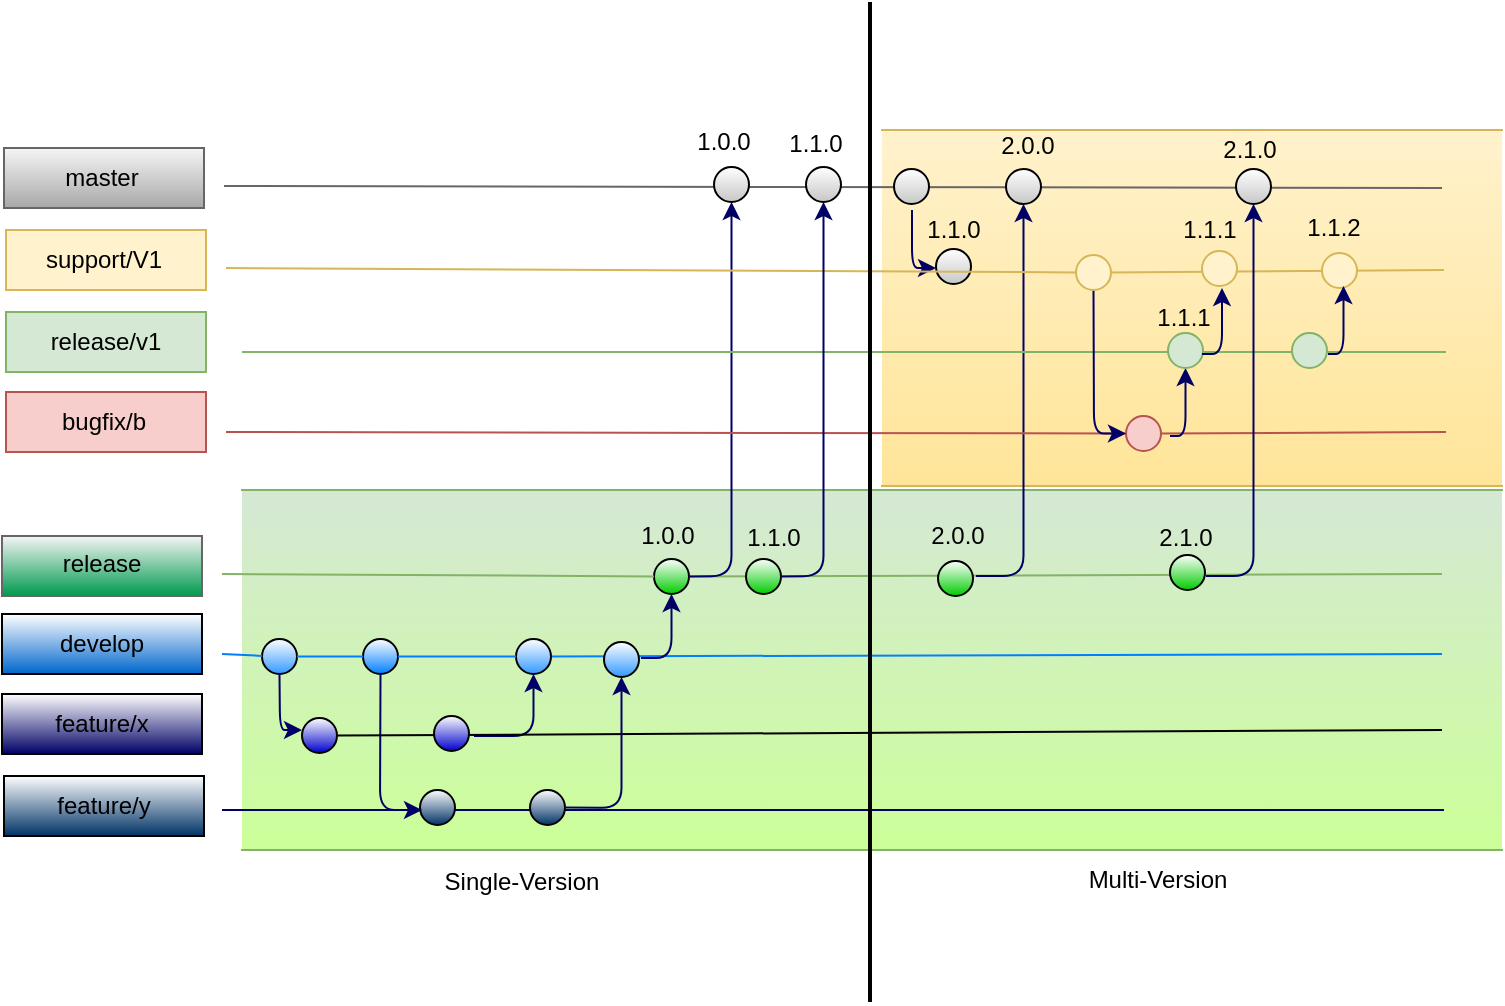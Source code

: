 <mxfile version="12.8.8" type="github">
  <diagram id="7X1BECR9ZzV7m8dXaOoN" name="Page-1">
    <mxGraphModel dx="944" dy="555" grid="1" gridSize="10" guides="1" tooltips="1" connect="1" arrows="1" fold="1" page="1" pageScale="1" pageWidth="827" pageHeight="1169" math="0" shadow="0">
      <root>
        <mxCell id="0" />
        <mxCell id="1" parent="0" />
        <mxCell id="vg6nrwap1aa7qGH-DQrM-14" value="" style="shape=partialRectangle;whiteSpace=wrap;html=1;left=0;right=0;fillColor=#fff2cc;strokeColor=#d6b656;gradientColor=#FFE599;" vertex="1" parent="1">
          <mxGeometry x="460" y="90" width="310" height="178" as="geometry" />
        </mxCell>
        <mxCell id="vg6nrwap1aa7qGH-DQrM-1" value="" style="shape=partialRectangle;whiteSpace=wrap;html=1;left=0;right=0;fillColor=#d5e8d4;strokeColor=#82b366;gradientColor=#CCFF99;" vertex="1" parent="1">
          <mxGeometry x="140" y="270" width="630" height="180" as="geometry" />
        </mxCell>
        <mxCell id="9ZFUQ1CrxA7jaHmztUz1-2" value="" style="endArrow=none;html=1;fillColor=#d5e8d4;strokeColor=#82b366;" parent="1" source="9ZFUQ1CrxA7jaHmztUz1-41" edge="1">
          <mxGeometry width="50" height="50" relative="1" as="geometry">
            <mxPoint x="130" y="312" as="sourcePoint" />
            <mxPoint x="740" y="312" as="targetPoint" />
          </mxGeometry>
        </mxCell>
        <mxCell id="9ZFUQ1CrxA7jaHmztUz1-3" value="" style="endArrow=none;html=1;strokeColor=#007FFF;" parent="1" source="9ZFUQ1CrxA7jaHmztUz1-34" edge="1">
          <mxGeometry width="50" height="50" relative="1" as="geometry">
            <mxPoint x="130" y="352" as="sourcePoint" />
            <mxPoint x="740" y="352" as="targetPoint" />
          </mxGeometry>
        </mxCell>
        <mxCell id="9ZFUQ1CrxA7jaHmztUz1-6" value="" style="rounded=0;whiteSpace=wrap;html=1;fillColor=#f5f5f5;strokeColor=#666666;fontColor=#333333;gradientColor=#00994D;" parent="1" vertex="1">
          <mxGeometry x="20" y="293" width="100" height="30" as="geometry" />
        </mxCell>
        <mxCell id="9ZFUQ1CrxA7jaHmztUz1-7" value="" style="rounded=0;whiteSpace=wrap;html=1;gradientColor=#0066CC;" parent="1" vertex="1">
          <mxGeometry x="20" y="332" width="100" height="30" as="geometry" />
        </mxCell>
        <mxCell id="9ZFUQ1CrxA7jaHmztUz1-8" value="" style="rounded=0;whiteSpace=wrap;html=1;gradientColor=#000066;" parent="1" vertex="1">
          <mxGeometry x="20" y="372" width="100" height="30" as="geometry" />
        </mxCell>
        <mxCell id="9ZFUQ1CrxA7jaHmztUz1-9" value="release" style="text;html=1;strokeColor=none;fillColor=none;align=center;verticalAlign=middle;whiteSpace=wrap;rounded=0;" parent="1" vertex="1">
          <mxGeometry x="50" y="297" width="40" height="20" as="geometry" />
        </mxCell>
        <mxCell id="9ZFUQ1CrxA7jaHmztUz1-10" value="develop" style="text;html=1;strokeColor=none;fillColor=none;align=center;verticalAlign=middle;whiteSpace=wrap;rounded=0;" parent="1" vertex="1">
          <mxGeometry x="50" y="337" width="40" height="20" as="geometry" />
        </mxCell>
        <mxCell id="9ZFUQ1CrxA7jaHmztUz1-11" value="feature/x" style="text;html=1;strokeColor=none;fillColor=none;align=center;verticalAlign=middle;whiteSpace=wrap;rounded=0;" parent="1" vertex="1">
          <mxGeometry x="50" y="377" width="40" height="20" as="geometry" />
        </mxCell>
        <mxCell id="9ZFUQ1CrxA7jaHmztUz1-12" value="" style="endArrow=none;html=1;strokeColor=#000066;" parent="1" edge="1">
          <mxGeometry width="50" height="50" relative="1" as="geometry">
            <mxPoint x="130" y="430" as="sourcePoint" />
            <mxPoint x="741" y="430" as="targetPoint" />
            <Array as="points">
              <mxPoint x="340" y="430" />
            </Array>
          </mxGeometry>
        </mxCell>
        <mxCell id="9ZFUQ1CrxA7jaHmztUz1-13" value="" style="rounded=0;whiteSpace=wrap;html=1;gradientColor=#003366;" parent="1" vertex="1">
          <mxGeometry x="21" y="413" width="100" height="30" as="geometry" />
        </mxCell>
        <mxCell id="9ZFUQ1CrxA7jaHmztUz1-14" value="feature/y" style="text;html=1;strokeColor=none;fillColor=none;align=center;verticalAlign=middle;whiteSpace=wrap;rounded=0;" parent="1" vertex="1">
          <mxGeometry x="51" y="418" width="40" height="20" as="geometry" />
        </mxCell>
        <mxCell id="9ZFUQ1CrxA7jaHmztUz1-16" value="" style="ellipse;whiteSpace=wrap;html=1;aspect=fixed;gradientColor=#3399FF;" parent="1" vertex="1">
          <mxGeometry x="150" y="344.5" width="17.5" height="17.5" as="geometry" />
        </mxCell>
        <mxCell id="9ZFUQ1CrxA7jaHmztUz1-17" value="" style="endArrow=none;html=1;strokeColor=#007FFF;" parent="1" target="9ZFUQ1CrxA7jaHmztUz1-16" edge="1">
          <mxGeometry width="50" height="50" relative="1" as="geometry">
            <mxPoint x="130" y="352" as="sourcePoint" />
            <mxPoint x="740" y="352" as="targetPoint" />
          </mxGeometry>
        </mxCell>
        <mxCell id="9ZFUQ1CrxA7jaHmztUz1-18" value="" style="ellipse;whiteSpace=wrap;html=1;aspect=fixed;gradientColor=#0000CC;" parent="1" vertex="1">
          <mxGeometry x="170" y="384" width="17.5" height="17.5" as="geometry" />
        </mxCell>
        <mxCell id="9ZFUQ1CrxA7jaHmztUz1-20" value="" style="ellipse;whiteSpace=wrap;html=1;aspect=fixed;gradientColor=#003366;" parent="1" vertex="1">
          <mxGeometry x="229" y="420" width="17.5" height="17.5" as="geometry" />
        </mxCell>
        <mxCell id="9ZFUQ1CrxA7jaHmztUz1-22" value="" style="ellipse;whiteSpace=wrap;html=1;aspect=fixed;gradientColor=#007FFF;" parent="1" vertex="1">
          <mxGeometry x="200.5" y="344.5" width="17.5" height="17.5" as="geometry" />
        </mxCell>
        <mxCell id="9ZFUQ1CrxA7jaHmztUz1-23" value="" style="endArrow=none;html=1;strokeColor=#007FFF;" parent="1" source="9ZFUQ1CrxA7jaHmztUz1-16" target="9ZFUQ1CrxA7jaHmztUz1-22" edge="1">
          <mxGeometry width="50" height="50" relative="1" as="geometry">
            <mxPoint x="197.5" y="323.234" as="sourcePoint" />
            <mxPoint x="740" y="322" as="targetPoint" />
          </mxGeometry>
        </mxCell>
        <mxCell id="9ZFUQ1CrxA7jaHmztUz1-28" value="" style="edgeStyle=elbowEdgeStyle;elbow=horizontal;endArrow=classic;html=1;strokeColor=#000066;exitX=0.5;exitY=1;exitDx=0;exitDy=0;" parent="1" source="9ZFUQ1CrxA7jaHmztUz1-16" edge="1">
          <mxGeometry width="50" height="50" relative="1" as="geometry">
            <mxPoint x="187.5" y="322" as="sourcePoint" />
            <mxPoint x="170" y="390" as="targetPoint" />
            <Array as="points">
              <mxPoint x="159" y="400" />
              <mxPoint x="159" y="390" />
            </Array>
          </mxGeometry>
        </mxCell>
        <mxCell id="9ZFUQ1CrxA7jaHmztUz1-32" value="" style="edgeStyle=elbowEdgeStyle;elbow=horizontal;endArrow=classic;html=1;strokeColor=#000066;exitX=0.5;exitY=1;exitDx=0;exitDy=0;" parent="1" source="9ZFUQ1CrxA7jaHmztUz1-22" edge="1">
          <mxGeometry width="50" height="50" relative="1" as="geometry">
            <mxPoint x="251.25" y="339" as="sourcePoint" />
            <mxPoint x="230" y="430" as="targetPoint" />
            <Array as="points">
              <mxPoint x="209" y="430" />
            </Array>
          </mxGeometry>
        </mxCell>
        <mxCell id="9ZFUQ1CrxA7jaHmztUz1-33" value="" style="ellipse;whiteSpace=wrap;html=1;aspect=fixed;gradientColor=#003366;" parent="1" vertex="1">
          <mxGeometry x="284" y="420" width="17.5" height="17.5" as="geometry" />
        </mxCell>
        <mxCell id="9ZFUQ1CrxA7jaHmztUz1-34" value="" style="ellipse;whiteSpace=wrap;html=1;aspect=fixed;gradientColor=#3399FF;" parent="1" vertex="1">
          <mxGeometry x="277" y="344.5" width="17.5" height="17.5" as="geometry" />
        </mxCell>
        <mxCell id="9ZFUQ1CrxA7jaHmztUz1-35" value="" style="endArrow=none;html=1;strokeColor=#007FFF;" parent="1" source="9ZFUQ1CrxA7jaHmztUz1-22" target="9ZFUQ1CrxA7jaHmztUz1-34" edge="1">
          <mxGeometry width="50" height="50" relative="1" as="geometry">
            <mxPoint x="260.0" y="323.232" as="sourcePoint" />
            <mxPoint x="740" y="322" as="targetPoint" />
          </mxGeometry>
        </mxCell>
        <mxCell id="9ZFUQ1CrxA7jaHmztUz1-37" value="" style="edgeStyle=elbowEdgeStyle;elbow=vertical;endArrow=classic;html=1;strokeColor=#000066;entryX=0.5;entryY=1;entryDx=0;entryDy=0;" parent="1" edge="1" target="9ZFUQ1CrxA7jaHmztUz1-34">
          <mxGeometry width="50" height="50" relative="1" as="geometry">
            <mxPoint x="256" y="393" as="sourcePoint" />
            <mxPoint x="306" y="360" as="targetPoint" />
            <Array as="points">
              <mxPoint x="306" y="393" />
            </Array>
          </mxGeometry>
        </mxCell>
        <mxCell id="9ZFUQ1CrxA7jaHmztUz1-38" value="" style="ellipse;whiteSpace=wrap;html=1;aspect=fixed;gradientColor=#3399FF;" parent="1" vertex="1">
          <mxGeometry x="321" y="346" width="17.5" height="17.5" as="geometry" />
        </mxCell>
        <mxCell id="9ZFUQ1CrxA7jaHmztUz1-42" value="" style="edgeStyle=elbowEdgeStyle;elbow=vertical;endArrow=classic;html=1;strokeColor=#000066;entryX=0.5;entryY=1;entryDx=0;entryDy=0;" parent="1" edge="1" target="9ZFUQ1CrxA7jaHmztUz1-41">
          <mxGeometry width="50" height="50" relative="1" as="geometry">
            <mxPoint x="339.5" y="354" as="sourcePoint" />
            <mxPoint x="389.5" y="321" as="targetPoint" />
            <Array as="points">
              <mxPoint x="389.5" y="354" />
            </Array>
          </mxGeometry>
        </mxCell>
        <mxCell id="9ZFUQ1CrxA7jaHmztUz1-41" value="" style="ellipse;whiteSpace=wrap;html=1;aspect=fixed;gradientColor=#00CC00;" parent="1" vertex="1">
          <mxGeometry x="346" y="304.5" width="17.5" height="17.5" as="geometry" />
        </mxCell>
        <mxCell id="9ZFUQ1CrxA7jaHmztUz1-43" value="" style="endArrow=none;html=1;fillColor=#d5e8d4;strokeColor=#82b366;" parent="1" target="9ZFUQ1CrxA7jaHmztUz1-41" edge="1">
          <mxGeometry width="50" height="50" relative="1" as="geometry">
            <mxPoint x="130" y="312" as="sourcePoint" />
            <mxPoint x="740" y="312" as="targetPoint" />
          </mxGeometry>
        </mxCell>
        <mxCell id="M0Mpdi-mKDBLYwmACuWR-1" value="" style="rounded=0;whiteSpace=wrap;html=1;fillColor=#f5f5f5;strokeColor=#666666;fontColor=#333333;gradientColor=#A8A8A8;" parent="1" vertex="1">
          <mxGeometry x="21" y="99" width="100" height="30" as="geometry" />
        </mxCell>
        <mxCell id="M0Mpdi-mKDBLYwmACuWR-2" value="" style="endArrow=none;html=1;fillColor=#f5f5f5;strokeColor=#666666;" parent="1" edge="1">
          <mxGeometry width="50" height="50" relative="1" as="geometry">
            <mxPoint x="131" y="118" as="sourcePoint" />
            <mxPoint x="740" y="119" as="targetPoint" />
          </mxGeometry>
        </mxCell>
        <mxCell id="M0Mpdi-mKDBLYwmACuWR-3" value="" style="ellipse;whiteSpace=wrap;html=1;aspect=fixed;gradientColor=#C7C7C7;" parent="1" vertex="1">
          <mxGeometry x="376" y="108.5" width="17.5" height="17.5" as="geometry" />
        </mxCell>
        <mxCell id="M0Mpdi-mKDBLYwmACuWR-4" value="" style="edgeStyle=elbowEdgeStyle;elbow=vertical;endArrow=classic;html=1;strokeColor=#000066;entryX=0.5;entryY=1;entryDx=0;entryDy=0;exitX=1;exitY=0.5;exitDx=0;exitDy=0;" parent="1" edge="1" source="9ZFUQ1CrxA7jaHmztUz1-41">
          <mxGeometry width="50" height="50" relative="1" as="geometry">
            <mxPoint x="380" y="310" as="sourcePoint" />
            <mxPoint x="384.75" y="126" as="targetPoint" />
            <Array as="points">
              <mxPoint x="385" y="313" />
            </Array>
          </mxGeometry>
        </mxCell>
        <mxCell id="M0Mpdi-mKDBLYwmACuWR-6" value="master" style="text;html=1;strokeColor=none;fillColor=none;align=center;verticalAlign=middle;whiteSpace=wrap;rounded=0;" parent="1" vertex="1">
          <mxGeometry x="50" y="104" width="40" height="20" as="geometry" />
        </mxCell>
        <mxCell id="FS6TIJtpVs7ixiQyFC9U-1" value="1.0.0" style="text;html=1;strokeColor=none;fillColor=none;align=center;verticalAlign=middle;whiteSpace=wrap;rounded=0;" parent="1" vertex="1">
          <mxGeometry x="332.75" y="283" width="40" height="20" as="geometry" />
        </mxCell>
        <mxCell id="FS6TIJtpVs7ixiQyFC9U-2" value="" style="rounded=0;whiteSpace=wrap;html=1;fillColor=#fff2cc;strokeColor=#d6b656;" parent="1" vertex="1">
          <mxGeometry x="22" y="140" width="100" height="30" as="geometry" />
        </mxCell>
        <mxCell id="FS6TIJtpVs7ixiQyFC9U-3" value="" style="endArrow=none;html=1;fillColor=#fff2cc;strokeColor=#d6b656;" parent="1" source="FS6TIJtpVs7ixiQyFC9U-21" edge="1">
          <mxGeometry width="50" height="50" relative="1" as="geometry">
            <mxPoint x="132" y="159" as="sourcePoint" />
            <mxPoint x="741" y="160" as="targetPoint" />
          </mxGeometry>
        </mxCell>
        <mxCell id="FS6TIJtpVs7ixiQyFC9U-4" value="" style="ellipse;whiteSpace=wrap;html=1;aspect=fixed;gradientColor=#C7C7C7;" parent="1" vertex="1">
          <mxGeometry x="487" y="149.5" width="17.5" height="17.5" as="geometry" />
        </mxCell>
        <mxCell id="FS6TIJtpVs7ixiQyFC9U-5" value="1.1.0" style="text;html=1;strokeColor=none;fillColor=none;align=center;verticalAlign=middle;whiteSpace=wrap;rounded=0;" parent="1" vertex="1">
          <mxGeometry x="476" y="130" width="40" height="20" as="geometry" />
        </mxCell>
        <mxCell id="FS6TIJtpVs7ixiQyFC9U-6" value="support/V1" style="text;html=1;strokeColor=none;fillColor=none;align=center;verticalAlign=middle;whiteSpace=wrap;rounded=0;" parent="1" vertex="1">
          <mxGeometry x="51" y="145" width="40" height="20" as="geometry" />
        </mxCell>
        <mxCell id="FS6TIJtpVs7ixiQyFC9U-8" value="" style="ellipse;whiteSpace=wrap;html=1;aspect=fixed;gradientColor=#00CC00;" parent="1" vertex="1">
          <mxGeometry x="488" y="305.5" width="17.5" height="17.5" as="geometry" />
        </mxCell>
        <mxCell id="FS6TIJtpVs7ixiQyFC9U-9" value="2.0.0" style="text;html=1;strokeColor=none;fillColor=none;align=center;verticalAlign=middle;whiteSpace=wrap;rounded=0;" parent="1" vertex="1">
          <mxGeometry x="477.75" y="283" width="40" height="20" as="geometry" />
        </mxCell>
        <mxCell id="FS6TIJtpVs7ixiQyFC9U-10" value="" style="ellipse;whiteSpace=wrap;html=1;aspect=fixed;gradientColor=#C7C7C7;" parent="1" vertex="1">
          <mxGeometry x="466" y="109.5" width="17.5" height="17.5" as="geometry" />
        </mxCell>
        <mxCell id="FS6TIJtpVs7ixiQyFC9U-11" value="" style="edgeStyle=elbowEdgeStyle;elbow=horizontal;endArrow=classic;html=1;strokeColor=#000066;" parent="1" edge="1">
          <mxGeometry width="50" height="50" relative="1" as="geometry">
            <mxPoint x="475" y="130" as="sourcePoint" />
            <mxPoint x="487" y="159" as="targetPoint" />
            <Array as="points">
              <mxPoint x="475" y="159" />
            </Array>
          </mxGeometry>
        </mxCell>
        <mxCell id="FS6TIJtpVs7ixiQyFC9U-12" value="" style="edgeStyle=elbowEdgeStyle;elbow=vertical;endArrow=classic;html=1;strokeColor=#000066;entryX=0.5;entryY=1;entryDx=0;entryDy=0;" parent="1" edge="1" target="FS6TIJtpVs7ixiQyFC9U-13">
          <mxGeometry width="50" height="50" relative="1" as="geometry">
            <mxPoint x="507" y="313" as="sourcePoint" />
            <mxPoint x="537.25" y="159" as="targetPoint" />
            <Array as="points">
              <mxPoint x="537" y="313" />
            </Array>
          </mxGeometry>
        </mxCell>
        <mxCell id="FS6TIJtpVs7ixiQyFC9U-13" value="" style="ellipse;whiteSpace=wrap;html=1;aspect=fixed;gradientColor=#C7C7C7;" parent="1" vertex="1">
          <mxGeometry x="522" y="109.5" width="17.5" height="17.5" as="geometry" />
        </mxCell>
        <mxCell id="FS6TIJtpVs7ixiQyFC9U-14" value="2.0.0" style="text;html=1;strokeColor=none;fillColor=none;align=center;verticalAlign=middle;whiteSpace=wrap;rounded=0;" parent="1" vertex="1">
          <mxGeometry x="513" y="88" width="40" height="20" as="geometry" />
        </mxCell>
        <mxCell id="FS6TIJtpVs7ixiQyFC9U-15" value="" style="endArrow=none;html=1;strokeColor=#82b366;fillColor=#d5e8d4;" parent="1" edge="1">
          <mxGeometry width="50" height="50" relative="1" as="geometry">
            <mxPoint x="140" y="201" as="sourcePoint" />
            <mxPoint x="742" y="201" as="targetPoint" />
          </mxGeometry>
        </mxCell>
        <mxCell id="FS6TIJtpVs7ixiQyFC9U-16" value="" style="endArrow=none;html=1;strokeColor=#b85450;fillColor=#f8cecc;" parent="1" source="FS6TIJtpVs7ixiQyFC9U-23" edge="1">
          <mxGeometry width="50" height="50" relative="1" as="geometry">
            <mxPoint x="132" y="241" as="sourcePoint" />
            <mxPoint x="742" y="241" as="targetPoint" />
          </mxGeometry>
        </mxCell>
        <mxCell id="FS6TIJtpVs7ixiQyFC9U-17" value="" style="rounded=0;whiteSpace=wrap;html=1;fillColor=#d5e8d4;strokeColor=#82b366;" parent="1" vertex="1">
          <mxGeometry x="22" y="181" width="100" height="30" as="geometry" />
        </mxCell>
        <mxCell id="FS6TIJtpVs7ixiQyFC9U-18" value="" style="rounded=0;whiteSpace=wrap;html=1;fillColor=#f8cecc;strokeColor=#b85450;" parent="1" vertex="1">
          <mxGeometry x="22" y="221" width="100" height="30" as="geometry" />
        </mxCell>
        <mxCell id="FS6TIJtpVs7ixiQyFC9U-19" value="release/v1" style="text;html=1;strokeColor=none;fillColor=none;align=center;verticalAlign=middle;whiteSpace=wrap;rounded=0;" parent="1" vertex="1">
          <mxGeometry x="52" y="186" width="40" height="20" as="geometry" />
        </mxCell>
        <mxCell id="FS6TIJtpVs7ixiQyFC9U-20" value="bugfix/b" style="text;html=1;strokeColor=none;fillColor=none;align=center;verticalAlign=middle;whiteSpace=wrap;rounded=0;" parent="1" vertex="1">
          <mxGeometry x="51" y="226" width="40" height="20" as="geometry" />
        </mxCell>
        <mxCell id="FS6TIJtpVs7ixiQyFC9U-23" value="" style="ellipse;whiteSpace=wrap;html=1;aspect=fixed;fillColor=#f8cecc;strokeColor=#b85450;" parent="1" vertex="1">
          <mxGeometry x="582" y="233" width="17.5" height="17.5" as="geometry" />
        </mxCell>
        <mxCell id="FS6TIJtpVs7ixiQyFC9U-24" value="" style="endArrow=none;html=1;strokeColor=#b85450;fillColor=#f8cecc;" parent="1" target="FS6TIJtpVs7ixiQyFC9U-23" edge="1">
          <mxGeometry width="50" height="50" relative="1" as="geometry">
            <mxPoint x="132" y="241" as="sourcePoint" />
            <mxPoint x="742" y="241" as="targetPoint" />
          </mxGeometry>
        </mxCell>
        <mxCell id="FS6TIJtpVs7ixiQyFC9U-27" value="" style="edgeStyle=elbowEdgeStyle;elbow=horizontal;endArrow=classic;html=1;strokeColor=#000066;exitX=0.5;exitY=1;exitDx=0;exitDy=0;entryX=0;entryY=0.5;entryDx=0;entryDy=0;" parent="1" source="FS6TIJtpVs7ixiQyFC9U-21" edge="1" target="FS6TIJtpVs7ixiQyFC9U-23">
          <mxGeometry width="50" height="50" relative="1" as="geometry">
            <mxPoint x="650.5" y="201" as="sourcePoint" />
            <mxPoint x="671" y="241" as="targetPoint" />
            <Array as="points">
              <mxPoint x="566" y="220" />
            </Array>
          </mxGeometry>
        </mxCell>
        <mxCell id="FS6TIJtpVs7ixiQyFC9U-31" value="" style="edgeStyle=elbowEdgeStyle;elbow=vertical;endArrow=classic;html=1;strokeColor=#000066;entryX=0.5;entryY=1;entryDx=0;entryDy=0;" parent="1" edge="1" target="FS6TIJtpVs7ixiQyFC9U-37">
          <mxGeometry width="50" height="50" relative="1" as="geometry">
            <mxPoint x="604" y="243" as="sourcePoint" />
            <mxPoint x="619" y="200" as="targetPoint" />
            <Array as="points">
              <mxPoint x="647.5" y="243" />
            </Array>
          </mxGeometry>
        </mxCell>
        <mxCell id="FS6TIJtpVs7ixiQyFC9U-21" value="" style="ellipse;whiteSpace=wrap;html=1;aspect=fixed;fillColor=#fff2cc;strokeColor=#d6b656;" parent="1" vertex="1">
          <mxGeometry x="557" y="152.5" width="17.5" height="17.5" as="geometry" />
        </mxCell>
        <mxCell id="FS6TIJtpVs7ixiQyFC9U-36" value="" style="endArrow=none;html=1;fillColor=#fff2cc;strokeColor=#d6b656;" parent="1" target="FS6TIJtpVs7ixiQyFC9U-21" edge="1">
          <mxGeometry width="50" height="50" relative="1" as="geometry">
            <mxPoint x="132" y="159" as="sourcePoint" />
            <mxPoint x="741" y="160" as="targetPoint" />
          </mxGeometry>
        </mxCell>
        <mxCell id="FS6TIJtpVs7ixiQyFC9U-37" value="" style="ellipse;whiteSpace=wrap;html=1;aspect=fixed;fillColor=#d5e8d4;strokeColor=#82b366;" parent="1" vertex="1">
          <mxGeometry x="603" y="191.5" width="17.5" height="17.5" as="geometry" />
        </mxCell>
        <mxCell id="FS6TIJtpVs7ixiQyFC9U-38" value="" style="edgeStyle=elbowEdgeStyle;elbow=vertical;endArrow=classic;html=1;strokeColor=#000066;" parent="1" edge="1">
          <mxGeometry width="50" height="50" relative="1" as="geometry">
            <mxPoint x="620" y="202" as="sourcePoint" />
            <mxPoint x="630" y="169" as="targetPoint" />
            <Array as="points">
              <mxPoint x="663.5" y="202" />
            </Array>
          </mxGeometry>
        </mxCell>
        <mxCell id="FS6TIJtpVs7ixiQyFC9U-39" value="" style="ellipse;whiteSpace=wrap;html=1;aspect=fixed;fillColor=#fff2cc;strokeColor=#d6b656;" parent="1" vertex="1">
          <mxGeometry x="620" y="150.5" width="17.5" height="17.5" as="geometry" />
        </mxCell>
        <mxCell id="FS6TIJtpVs7ixiQyFC9U-40" value="1.1.1" style="text;html=1;strokeColor=none;fillColor=none;align=center;verticalAlign=middle;whiteSpace=wrap;rounded=0;" parent="1" vertex="1">
          <mxGeometry x="604" y="130" width="40" height="20" as="geometry" />
        </mxCell>
        <mxCell id="vg6nrwap1aa7qGH-DQrM-5" value="" style="endArrow=none;html=1;exitX=1;exitY=0.5;exitDx=0;exitDy=0;" edge="1" parent="1" source="9ZFUQ1CrxA7jaHmztUz1-18">
          <mxGeometry width="50" height="50" relative="1" as="geometry">
            <mxPoint x="390" y="310" as="sourcePoint" />
            <mxPoint x="740" y="390" as="targetPoint" />
          </mxGeometry>
        </mxCell>
        <mxCell id="9ZFUQ1CrxA7jaHmztUz1-29" value="" style="ellipse;whiteSpace=wrap;html=1;aspect=fixed;gradientColor=#0000CC;" parent="1" vertex="1">
          <mxGeometry x="236" y="383" width="17.5" height="17.5" as="geometry" />
        </mxCell>
        <mxCell id="vg6nrwap1aa7qGH-DQrM-7" value="" style="edgeStyle=elbowEdgeStyle;elbow=vertical;endArrow=classic;html=1;strokeColor=#000066;entryX=0.5;entryY=1;entryDx=0;entryDy=0;exitX=1;exitY=0.5;exitDx=0;exitDy=0;" edge="1" parent="1" source="9ZFUQ1CrxA7jaHmztUz1-33" target="9ZFUQ1CrxA7jaHmztUz1-38">
          <mxGeometry width="50" height="50" relative="1" as="geometry">
            <mxPoint x="310" y="430" as="sourcePoint" />
            <mxPoint x="336.937" y="361.937" as="targetPoint" />
            <Array as="points">
              <mxPoint x="330" y="429" />
            </Array>
          </mxGeometry>
        </mxCell>
        <mxCell id="vg6nrwap1aa7qGH-DQrM-8" value="1.0.0" style="text;html=1;strokeColor=none;fillColor=none;align=center;verticalAlign=middle;whiteSpace=wrap;rounded=0;" vertex="1" parent="1">
          <mxGeometry x="360.75" y="86" width="40" height="20" as="geometry" />
        </mxCell>
        <mxCell id="vg6nrwap1aa7qGH-DQrM-9" value="" style="ellipse;whiteSpace=wrap;html=1;aspect=fixed;gradientColor=#00CC00;" vertex="1" parent="1">
          <mxGeometry x="392" y="304.5" width="17.5" height="17.5" as="geometry" />
        </mxCell>
        <mxCell id="vg6nrwap1aa7qGH-DQrM-10" value="" style="ellipse;whiteSpace=wrap;html=1;aspect=fixed;gradientColor=#C7C7C7;" vertex="1" parent="1">
          <mxGeometry x="422" y="108.5" width="17.5" height="17.5" as="geometry" />
        </mxCell>
        <mxCell id="vg6nrwap1aa7qGH-DQrM-11" value="" style="edgeStyle=elbowEdgeStyle;elbow=vertical;endArrow=classic;html=1;strokeColor=#000066;entryX=0.5;entryY=1;entryDx=0;entryDy=0;exitX=1;exitY=0.5;exitDx=0;exitDy=0;" edge="1" parent="1" source="vg6nrwap1aa7qGH-DQrM-9">
          <mxGeometry width="50" height="50" relative="1" as="geometry">
            <mxPoint x="426" y="310" as="sourcePoint" />
            <mxPoint x="430.75" y="126" as="targetPoint" />
            <Array as="points">
              <mxPoint x="431" y="313" />
            </Array>
          </mxGeometry>
        </mxCell>
        <mxCell id="vg6nrwap1aa7qGH-DQrM-12" value="1.1.0" style="text;html=1;strokeColor=none;fillColor=none;align=center;verticalAlign=middle;whiteSpace=wrap;rounded=0;" vertex="1" parent="1">
          <mxGeometry x="385.75" y="284" width="40" height="20" as="geometry" />
        </mxCell>
        <mxCell id="vg6nrwap1aa7qGH-DQrM-13" value="1.1.0" style="text;html=1;strokeColor=none;fillColor=none;align=center;verticalAlign=middle;whiteSpace=wrap;rounded=0;" vertex="1" parent="1">
          <mxGeometry x="406.75" y="87" width="40" height="20" as="geometry" />
        </mxCell>
        <mxCell id="vg6nrwap1aa7qGH-DQrM-15" value="" style="ellipse;whiteSpace=wrap;html=1;aspect=fixed;gradientColor=#00CC00;" vertex="1" parent="1">
          <mxGeometry x="604" y="302.5" width="17.5" height="17.5" as="geometry" />
        </mxCell>
        <mxCell id="vg6nrwap1aa7qGH-DQrM-16" value="" style="edgeStyle=elbowEdgeStyle;elbow=vertical;endArrow=classic;html=1;strokeColor=#000066;entryX=0.5;entryY=1;entryDx=0;entryDy=0;" edge="1" parent="1" target="vg6nrwap1aa7qGH-DQrM-17">
          <mxGeometry width="50" height="50" relative="1" as="geometry">
            <mxPoint x="622" y="313" as="sourcePoint" />
            <mxPoint x="652.25" y="159" as="targetPoint" />
            <Array as="points">
              <mxPoint x="652" y="313" />
            </Array>
          </mxGeometry>
        </mxCell>
        <mxCell id="vg6nrwap1aa7qGH-DQrM-17" value="" style="ellipse;whiteSpace=wrap;html=1;aspect=fixed;gradientColor=#C7C7C7;" vertex="1" parent="1">
          <mxGeometry x="637" y="109.5" width="17.5" height="17.5" as="geometry" />
        </mxCell>
        <mxCell id="vg6nrwap1aa7qGH-DQrM-18" value="2.1.0" style="text;html=1;strokeColor=none;fillColor=none;align=center;verticalAlign=middle;whiteSpace=wrap;rounded=0;" vertex="1" parent="1">
          <mxGeometry x="591.75" y="284" width="40" height="20" as="geometry" />
        </mxCell>
        <mxCell id="vg6nrwap1aa7qGH-DQrM-19" value="2.1.0" style="text;html=1;strokeColor=none;fillColor=none;align=center;verticalAlign=middle;whiteSpace=wrap;rounded=0;" vertex="1" parent="1">
          <mxGeometry x="624" y="90" width="40" height="20" as="geometry" />
        </mxCell>
        <mxCell id="vg6nrwap1aa7qGH-DQrM-20" value="1.1.1" style="text;html=1;strokeColor=none;fillColor=none;align=center;verticalAlign=middle;whiteSpace=wrap;rounded=0;" vertex="1" parent="1">
          <mxGeometry x="591" y="174" width="40" height="20" as="geometry" />
        </mxCell>
        <mxCell id="vg6nrwap1aa7qGH-DQrM-23" value="" style="ellipse;whiteSpace=wrap;html=1;aspect=fixed;fillColor=#d5e8d4;strokeColor=#82b366;" vertex="1" parent="1">
          <mxGeometry x="665" y="191.5" width="17.5" height="17.5" as="geometry" />
        </mxCell>
        <mxCell id="vg6nrwap1aa7qGH-DQrM-24" value="" style="ellipse;whiteSpace=wrap;html=1;aspect=fixed;fillColor=#fff2cc;strokeColor=#d6b656;" vertex="1" parent="1">
          <mxGeometry x="680" y="151.5" width="17.5" height="17.5" as="geometry" />
        </mxCell>
        <mxCell id="vg6nrwap1aa7qGH-DQrM-25" value="" style="edgeStyle=elbowEdgeStyle;elbow=vertical;endArrow=classic;html=1;strokeColor=#000066;entryX=0.5;entryY=1;entryDx=0;entryDy=0;" edge="1" parent="1">
          <mxGeometry width="50" height="50" relative="1" as="geometry">
            <mxPoint x="683" y="202" as="sourcePoint" />
            <mxPoint x="690.75" y="168" as="targetPoint" />
            <Array as="points">
              <mxPoint x="726.5" y="202" />
            </Array>
          </mxGeometry>
        </mxCell>
        <mxCell id="vg6nrwap1aa7qGH-DQrM-26" value="1.1.2" style="text;html=1;strokeColor=none;fillColor=none;align=center;verticalAlign=middle;whiteSpace=wrap;rounded=0;" vertex="1" parent="1">
          <mxGeometry x="666" y="129" width="40" height="20" as="geometry" />
        </mxCell>
        <mxCell id="vg6nrwap1aa7qGH-DQrM-27" value="" style="line;strokeWidth=2;direction=south;html=1;gradientColor=#FFE599;" vertex="1" parent="1">
          <mxGeometry x="449" y="26" width="10" height="500" as="geometry" />
        </mxCell>
        <mxCell id="vg6nrwap1aa7qGH-DQrM-29" value="Single-Version" style="text;html=1;strokeColor=none;fillColor=none;align=center;verticalAlign=middle;whiteSpace=wrap;rounded=0;" vertex="1" parent="1">
          <mxGeometry x="230" y="456" width="100" height="20" as="geometry" />
        </mxCell>
        <mxCell id="vg6nrwap1aa7qGH-DQrM-32" value="Multi-Version" style="text;html=1;strokeColor=none;fillColor=none;align=center;verticalAlign=middle;whiteSpace=wrap;rounded=0;" vertex="1" parent="1">
          <mxGeometry x="548" y="455" width="100" height="20" as="geometry" />
        </mxCell>
      </root>
    </mxGraphModel>
  </diagram>
</mxfile>
